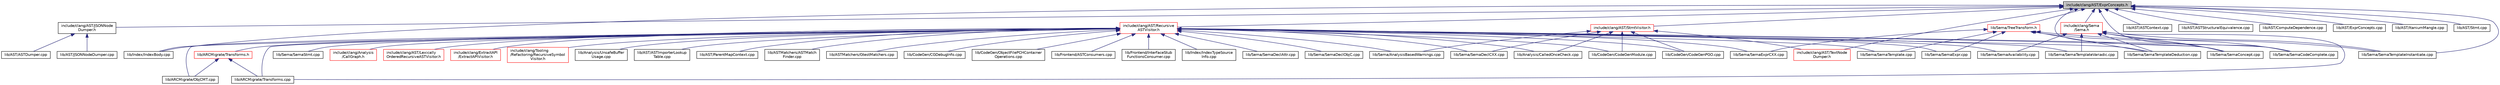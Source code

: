 digraph "include/clang/AST/ExprConcepts.h"
{
 // LATEX_PDF_SIZE
  bgcolor="transparent";
  edge [fontname="Helvetica",fontsize="10",labelfontname="Helvetica",labelfontsize="10"];
  node [fontname="Helvetica",fontsize="10",shape=record];
  Node1 [label="include/clang/AST/ExprConcepts.h",height=0.2,width=0.4,color="black", fillcolor="grey75", style="filled", fontcolor="black",tooltip=" "];
  Node1 -> Node2 [dir="back",color="midnightblue",fontsize="10",style="solid",fontname="Helvetica"];
  Node2 [label="include/clang/AST/JSONNode\lDumper.h",height=0.2,width=0.4,color="black",URL="$JSONNodeDumper_8h.html",tooltip=" "];
  Node2 -> Node3 [dir="back",color="midnightblue",fontsize="10",style="solid",fontname="Helvetica"];
  Node3 [label="lib/AST/ASTDumper.cpp",height=0.2,width=0.4,color="black",URL="$ASTDumper_8cpp.html",tooltip=" "];
  Node2 -> Node4 [dir="back",color="midnightblue",fontsize="10",style="solid",fontname="Helvetica"];
  Node4 [label="lib/AST/JSONNodeDumper.cpp",height=0.2,width=0.4,color="black",URL="$JSONNodeDumper_8cpp.html",tooltip=" "];
  Node1 -> Node5 [dir="back",color="midnightblue",fontsize="10",style="solid",fontname="Helvetica"];
  Node5 [label="include/clang/AST/Recursive\lASTVisitor.h",height=0.2,width=0.4,color="red",URL="$RecursiveASTVisitor_8h.html",tooltip=" "];
  Node5 -> Node6 [dir="back",color="midnightblue",fontsize="10",style="solid",fontname="Helvetica"];
  Node6 [label="include/clang/Analysis\l/CallGraph.h",height=0.2,width=0.4,color="red",URL="$CallGraph_8h.html",tooltip=" "];
  Node5 -> Node10 [dir="back",color="midnightblue",fontsize="10",style="solid",fontname="Helvetica"];
  Node10 [label="include/clang/AST/Lexically\lOrderedRecursiveASTVisitor.h",height=0.2,width=0.4,color="red",URL="$LexicallyOrderedRecursiveASTVisitor_8h.html",tooltip=" "];
  Node5 -> Node12 [dir="back",color="midnightblue",fontsize="10",style="solid",fontname="Helvetica"];
  Node12 [label="include/clang/ExtractAPI\l/ExtractAPIVisitor.h",height=0.2,width=0.4,color="red",URL="$ExtractAPIVisitor_8h.html",tooltip=" "];
  Node5 -> Node15 [dir="back",color="midnightblue",fontsize="10",style="solid",fontname="Helvetica"];
  Node15 [label="include/clang/Tooling\l/Refactoring/RecursiveSymbol\lVisitor.h",height=0.2,width=0.4,color="red",URL="$RecursiveSymbolVisitor_8h.html",tooltip=" "];
  Node5 -> Node18 [dir="back",color="midnightblue",fontsize="10",style="solid",fontname="Helvetica"];
  Node18 [label="lib/Analysis/CalledOnceCheck.cpp",height=0.2,width=0.4,color="black",URL="$CalledOnceCheck_8cpp.html",tooltip=" "];
  Node5 -> Node19 [dir="back",color="midnightblue",fontsize="10",style="solid",fontname="Helvetica"];
  Node19 [label="lib/Analysis/UnsafeBuffer\lUsage.cpp",height=0.2,width=0.4,color="black",URL="$UnsafeBufferUsage_8cpp.html",tooltip=" "];
  Node5 -> Node20 [dir="back",color="midnightblue",fontsize="10",style="solid",fontname="Helvetica"];
  Node20 [label="lib/ARCMigrate/Transforms.h",height=0.2,width=0.4,color="red",URL="$Transforms_8h.html",tooltip=" "];
  Node20 -> Node21 [dir="back",color="midnightblue",fontsize="10",style="solid",fontname="Helvetica"];
  Node21 [label="lib/ARCMigrate/ObjCMT.cpp",height=0.2,width=0.4,color="black",URL="$ObjCMT_8cpp.html",tooltip=" "];
  Node20 -> Node27 [dir="back",color="midnightblue",fontsize="10",style="solid",fontname="Helvetica"];
  Node27 [label="lib/ARCMigrate/Transforms.cpp",height=0.2,width=0.4,color="black",URL="$Transforms_8cpp.html",tooltip=" "];
  Node5 -> Node21 [dir="back",color="midnightblue",fontsize="10",style="solid",fontname="Helvetica"];
  Node5 -> Node27 [dir="back",color="midnightblue",fontsize="10",style="solid",fontname="Helvetica"];
  Node5 -> Node36 [dir="back",color="midnightblue",fontsize="10",style="solid",fontname="Helvetica"];
  Node36 [label="lib/AST/ASTImporterLookup\lTable.cpp",height=0.2,width=0.4,color="black",URL="$ASTImporterLookupTable_8cpp.html",tooltip=" "];
  Node5 -> Node37 [dir="back",color="midnightblue",fontsize="10",style="solid",fontname="Helvetica"];
  Node37 [label="lib/AST/ParentMapContext.cpp",height=0.2,width=0.4,color="black",URL="$ParentMapContext_8cpp.html",tooltip=" "];
  Node5 -> Node38 [dir="back",color="midnightblue",fontsize="10",style="solid",fontname="Helvetica"];
  Node38 [label="lib/ASTMatchers/ASTMatch\lFinder.cpp",height=0.2,width=0.4,color="black",URL="$ASTMatchFinder_8cpp.html",tooltip=" "];
  Node5 -> Node39 [dir="back",color="midnightblue",fontsize="10",style="solid",fontname="Helvetica"];
  Node39 [label="lib/ASTMatchers/GtestMatchers.cpp",height=0.2,width=0.4,color="black",URL="$GtestMatchers_8cpp.html",tooltip=" "];
  Node5 -> Node40 [dir="back",color="midnightblue",fontsize="10",style="solid",fontname="Helvetica"];
  Node40 [label="lib/CodeGen/CGDebugInfo.cpp",height=0.2,width=0.4,color="black",URL="$CGDebugInfo_8cpp.html",tooltip=" "];
  Node5 -> Node41 [dir="back",color="midnightblue",fontsize="10",style="solid",fontname="Helvetica"];
  Node41 [label="lib/CodeGen/CodeGenModule.cpp",height=0.2,width=0.4,color="black",URL="$CodeGenModule_8cpp.html",tooltip=" "];
  Node5 -> Node42 [dir="back",color="midnightblue",fontsize="10",style="solid",fontname="Helvetica"];
  Node42 [label="lib/CodeGen/CodeGenPGO.cpp",height=0.2,width=0.4,color="black",URL="$CodeGenPGO_8cpp.html",tooltip=" "];
  Node5 -> Node43 [dir="back",color="midnightblue",fontsize="10",style="solid",fontname="Helvetica"];
  Node43 [label="lib/CodeGen/ObjectFilePCHContainer\lOperations.cpp",height=0.2,width=0.4,color="black",URL="$ObjectFilePCHContainerOperations_8cpp.html",tooltip=" "];
  Node5 -> Node44 [dir="back",color="midnightblue",fontsize="10",style="solid",fontname="Helvetica"];
  Node44 [label="lib/Frontend/ASTConsumers.cpp",height=0.2,width=0.4,color="black",URL="$ASTConsumers_8cpp.html",tooltip=" "];
  Node5 -> Node45 [dir="back",color="midnightblue",fontsize="10",style="solid",fontname="Helvetica"];
  Node45 [label="lib/Frontend/InterfaceStub\lFunctionsConsumer.cpp",height=0.2,width=0.4,color="black",URL="$InterfaceStubFunctionsConsumer_8cpp.html",tooltip=" "];
  Node5 -> Node46 [dir="back",color="midnightblue",fontsize="10",style="solid",fontname="Helvetica"];
  Node46 [label="lib/Index/IndexBody.cpp",height=0.2,width=0.4,color="black",URL="$IndexBody_8cpp.html",tooltip=" "];
  Node5 -> Node47 [dir="back",color="midnightblue",fontsize="10",style="solid",fontname="Helvetica"];
  Node47 [label="lib/Index/IndexTypeSource\lInfo.cpp",height=0.2,width=0.4,color="black",URL="$IndexTypeSourceInfo_8cpp.html",tooltip=" "];
  Node5 -> Node48 [dir="back",color="midnightblue",fontsize="10",style="solid",fontname="Helvetica"];
  Node48 [label="lib/Sema/AnalysisBasedWarnings.cpp",height=0.2,width=0.4,color="black",URL="$AnalysisBasedWarnings_8cpp.html",tooltip=" "];
  Node5 -> Node49 [dir="back",color="midnightblue",fontsize="10",style="solid",fontname="Helvetica"];
  Node49 [label="lib/Sema/SemaAvailability.cpp",height=0.2,width=0.4,color="black",URL="$SemaAvailability_8cpp.html",tooltip=" "];
  Node5 -> Node50 [dir="back",color="midnightblue",fontsize="10",style="solid",fontname="Helvetica"];
  Node50 [label="lib/Sema/SemaCodeComplete.cpp",height=0.2,width=0.4,color="black",URL="$SemaCodeComplete_8cpp.html",tooltip=" "];
  Node5 -> Node51 [dir="back",color="midnightblue",fontsize="10",style="solid",fontname="Helvetica"];
  Node51 [label="lib/Sema/SemaConcept.cpp",height=0.2,width=0.4,color="black",URL="$SemaConcept_8cpp.html",tooltip=" "];
  Node5 -> Node52 [dir="back",color="midnightblue",fontsize="10",style="solid",fontname="Helvetica"];
  Node52 [label="lib/Sema/SemaDeclAttr.cpp",height=0.2,width=0.4,color="black",URL="$SemaDeclAttr_8cpp.html",tooltip=" "];
  Node5 -> Node53 [dir="back",color="midnightblue",fontsize="10",style="solid",fontname="Helvetica"];
  Node53 [label="lib/Sema/SemaDeclCXX.cpp",height=0.2,width=0.4,color="black",URL="$SemaDeclCXX_8cpp.html",tooltip=" "];
  Node5 -> Node54 [dir="back",color="midnightblue",fontsize="10",style="solid",fontname="Helvetica"];
  Node54 [label="lib/Sema/SemaDeclObjC.cpp",height=0.2,width=0.4,color="black",URL="$SemaDeclObjC_8cpp.html",tooltip=" "];
  Node5 -> Node55 [dir="back",color="midnightblue",fontsize="10",style="solid",fontname="Helvetica"];
  Node55 [label="lib/Sema/SemaExpr.cpp",height=0.2,width=0.4,color="black",URL="$SemaExpr_8cpp.html",tooltip=" "];
  Node5 -> Node56 [dir="back",color="midnightblue",fontsize="10",style="solid",fontname="Helvetica"];
  Node56 [label="lib/Sema/SemaExprCXX.cpp",height=0.2,width=0.4,color="black",URL="$SemaExprCXX_8cpp.html",tooltip=" "];
  Node5 -> Node57 [dir="back",color="midnightblue",fontsize="10",style="solid",fontname="Helvetica"];
  Node57 [label="lib/Sema/SemaStmt.cpp",height=0.2,width=0.4,color="black",URL="$SemaStmt_8cpp.html",tooltip=" "];
  Node5 -> Node58 [dir="back",color="midnightblue",fontsize="10",style="solid",fontname="Helvetica"];
  Node58 [label="lib/Sema/SemaTemplate.cpp",height=0.2,width=0.4,color="black",URL="$SemaTemplate_8cpp.html",tooltip=" "];
  Node5 -> Node59 [dir="back",color="midnightblue",fontsize="10",style="solid",fontname="Helvetica"];
  Node59 [label="lib/Sema/SemaTemplateDeduction.cpp",height=0.2,width=0.4,color="black",URL="$SemaTemplateDeduction_8cpp.html",tooltip=" "];
  Node5 -> Node60 [dir="back",color="midnightblue",fontsize="10",style="solid",fontname="Helvetica"];
  Node60 [label="lib/Sema/SemaTemplateVariadic.cpp",height=0.2,width=0.4,color="black",URL="$SemaTemplateVariadic_8cpp.html",tooltip=" "];
  Node1 -> Node76 [dir="back",color="midnightblue",fontsize="10",style="solid",fontname="Helvetica"];
  Node76 [label="include/clang/AST/StmtVisitor.h",height=0.2,width=0.4,color="red",URL="$StmtVisitor_8h.html",tooltip=" "];
  Node76 -> Node101 [dir="back",color="midnightblue",fontsize="10",style="solid",fontname="Helvetica"];
  Node101 [label="include/clang/AST/TextNode\lDumper.h",height=0.2,width=0.4,color="red",URL="$TextNodeDumper_8h.html",tooltip=" "];
  Node76 -> Node18 [dir="back",color="midnightblue",fontsize="10",style="solid",fontname="Helvetica"];
  Node76 -> Node41 [dir="back",color="midnightblue",fontsize="10",style="solid",fontname="Helvetica"];
  Node76 -> Node42 [dir="back",color="midnightblue",fontsize="10",style="solid",fontname="Helvetica"];
  Node76 -> Node48 [dir="back",color="midnightblue",fontsize="10",style="solid",fontname="Helvetica"];
  Node76 -> Node53 [dir="back",color="midnightblue",fontsize="10",style="solid",fontname="Helvetica"];
  Node1 -> Node101 [dir="back",color="midnightblue",fontsize="10",style="solid",fontname="Helvetica"];
  Node1 -> Node146 [dir="back",color="midnightblue",fontsize="10",style="solid",fontname="Helvetica"];
  Node146 [label="include/clang/Sema\l/Sema.h",height=0.2,width=0.4,color="red",URL="$Sema_8h.html",tooltip=" "];
  Node146 -> Node27 [dir="back",color="midnightblue",fontsize="10",style="solid",fontname="Helvetica"];
  Node146 -> Node49 [dir="back",color="midnightblue",fontsize="10",style="solid",fontname="Helvetica"];
  Node146 -> Node50 [dir="back",color="midnightblue",fontsize="10",style="solid",fontname="Helvetica"];
  Node146 -> Node51 [dir="back",color="midnightblue",fontsize="10",style="solid",fontname="Helvetica"];
  Node146 -> Node59 [dir="back",color="midnightblue",fontsize="10",style="solid",fontname="Helvetica"];
  Node146 -> Node174 [dir="back",color="midnightblue",fontsize="10",style="solid",fontname="Helvetica"];
  Node174 [label="lib/Sema/SemaTemplateInstantiate.cpp",height=0.2,width=0.4,color="black",URL="$SemaTemplateInstantiate_8cpp.html",tooltip=" "];
  Node146 -> Node60 [dir="back",color="midnightblue",fontsize="10",style="solid",fontname="Helvetica"];
  Node1 -> Node233 [dir="back",color="midnightblue",fontsize="10",style="solid",fontname="Helvetica"];
  Node233 [label="lib/AST/ASTContext.cpp",height=0.2,width=0.4,color="black",URL="$ASTContext_8cpp.html",tooltip=" "];
  Node1 -> Node234 [dir="back",color="midnightblue",fontsize="10",style="solid",fontname="Helvetica"];
  Node234 [label="lib/AST/ASTStructuralEquivalence.cpp",height=0.2,width=0.4,color="black",URL="$ASTStructuralEquivalence_8cpp.html",tooltip=" "];
  Node1 -> Node235 [dir="back",color="midnightblue",fontsize="10",style="solid",fontname="Helvetica"];
  Node235 [label="lib/AST/ComputeDependence.cpp",height=0.2,width=0.4,color="black",URL="$ComputeDependence_8cpp.html",tooltip=" "];
  Node1 -> Node236 [dir="back",color="midnightblue",fontsize="10",style="solid",fontname="Helvetica"];
  Node236 [label="lib/AST/ExprConcepts.cpp",height=0.2,width=0.4,color="black",URL="$ExprConcepts_8cpp.html",tooltip=" "];
  Node1 -> Node237 [dir="back",color="midnightblue",fontsize="10",style="solid",fontname="Helvetica"];
  Node237 [label="lib/AST/ItaniumMangle.cpp",height=0.2,width=0.4,color="black",URL="$ItaniumMangle_8cpp.html",tooltip=" "];
  Node1 -> Node238 [dir="back",color="midnightblue",fontsize="10",style="solid",fontname="Helvetica"];
  Node238 [label="lib/AST/Stmt.cpp",height=0.2,width=0.4,color="black",URL="$Stmt_8cpp.html",tooltip=" "];
  Node1 -> Node46 [dir="back",color="midnightblue",fontsize="10",style="solid",fontname="Helvetica"];
  Node1 -> Node50 [dir="back",color="midnightblue",fontsize="10",style="solid",fontname="Helvetica"];
  Node1 -> Node173 [dir="back",color="midnightblue",fontsize="10",style="solid",fontname="Helvetica"];
  Node173 [label="lib/Sema/TreeTransform.h",height=0.2,width=0.4,color="red",URL="$TreeTransform_8h.html",tooltip=" "];
  Node173 -> Node51 [dir="back",color="midnightblue",fontsize="10",style="solid",fontname="Helvetica"];
  Node173 -> Node55 [dir="back",color="midnightblue",fontsize="10",style="solid",fontname="Helvetica"];
  Node173 -> Node56 [dir="back",color="midnightblue",fontsize="10",style="solid",fontname="Helvetica"];
  Node173 -> Node58 [dir="back",color="midnightblue",fontsize="10",style="solid",fontname="Helvetica"];
  Node173 -> Node59 [dir="back",color="midnightblue",fontsize="10",style="solid",fontname="Helvetica"];
  Node173 -> Node174 [dir="back",color="midnightblue",fontsize="10",style="solid",fontname="Helvetica"];
  Node1 -> Node51 [dir="back",color="midnightblue",fontsize="10",style="solid",fontname="Helvetica"];
  Node1 -> Node174 [dir="back",color="midnightblue",fontsize="10",style="solid",fontname="Helvetica"];
}
